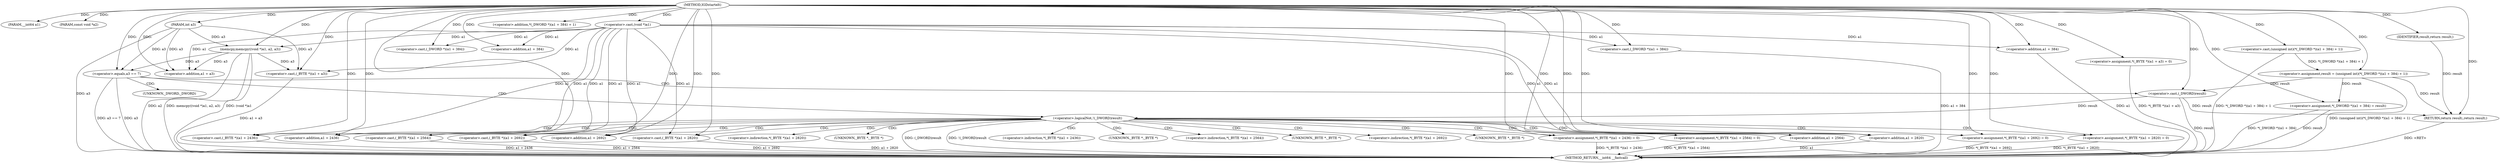 digraph IGDstartelt {  
"1000102" [label = "(METHOD,IGDstartelt)" ]
"1000187" [label = "(METHOD_RETURN,__int64 __fastcall)" ]
"1000103" [label = "(PARAM,__int64 a1)" ]
"1000104" [label = "(PARAM,const void *a2)" ]
"1000105" [label = "(PARAM,int a3)" ]
"1000108" [label = "(memcpy,memcpy((void *)a1, a2, a3))" ]
"1000109" [label = "(<operator>.cast,(void *)a1)" ]
"1000114" [label = "(<operator>.assignment,*(_BYTE *)(a1 + a3) = 0)" ]
"1000116" [label = "(<operator>.cast,(_BYTE *)(a1 + a3))" ]
"1000118" [label = "(<operator>.addition,a1 + a3)" ]
"1000122" [label = "(<operator>.assignment,result = (unsigned int)(*(_DWORD *)(a1 + 384) + 1))" ]
"1000124" [label = "(<operator>.cast,(unsigned int)(*(_DWORD *)(a1 + 384) + 1))" ]
"1000128" [label = "(<operator>.cast,(_DWORD *)(a1 + 384))" ]
"1000130" [label = "(<operator>.addition,a1 + 384)" ]
"1000126" [label = "(<operator>.addition,*(_DWORD *)(a1 + 384) + 1)" ]
"1000134" [label = "(<operator>.assignment,*(_DWORD *)(a1 + 384) = result)" ]
"1000136" [label = "(<operator>.cast,(_DWORD *)(a1 + 384))" ]
"1000138" [label = "(<operator>.addition,a1 + 384)" ]
"1000143" [label = "(<operator>.equals,a3 == 7)" ]
"1000148" [label = "(<operator>.logicalNot,!(_DWORD)result)" ]
"1000149" [label = "(<operator>.cast,(_DWORD)result)" ]
"1000153" [label = "(<operator>.assignment,*(_BYTE *)(a1 + 2436) = 0)" ]
"1000155" [label = "(<operator>.cast,(_BYTE *)(a1 + 2436))" ]
"1000157" [label = "(<operator>.addition,a1 + 2436)" ]
"1000161" [label = "(<operator>.assignment,*(_BYTE *)(a1 + 2564) = 0)" ]
"1000163" [label = "(<operator>.cast,(_BYTE *)(a1 + 2564))" ]
"1000165" [label = "(<operator>.addition,a1 + 2564)" ]
"1000169" [label = "(<operator>.assignment,*(_BYTE *)(a1 + 2692) = 0)" ]
"1000171" [label = "(<operator>.cast,(_BYTE *)(a1 + 2692))" ]
"1000173" [label = "(<operator>.addition,a1 + 2692)" ]
"1000177" [label = "(<operator>.assignment,*(_BYTE *)(a1 + 2820) = 0)" ]
"1000179" [label = "(<operator>.cast,(_BYTE *)(a1 + 2820))" ]
"1000181" [label = "(<operator>.addition,a1 + 2820)" ]
"1000185" [label = "(RETURN,return result;,return result;)" ]
"1000186" [label = "(IDENTIFIER,result,return result;)" ]
"1000150" [label = "(UNKNOWN,_DWORD,_DWORD)" ]
"1000154" [label = "(<operator>.indirection,*(_BYTE *)(a1 + 2436))" ]
"1000156" [label = "(UNKNOWN,_BYTE *,_BYTE *)" ]
"1000162" [label = "(<operator>.indirection,*(_BYTE *)(a1 + 2564))" ]
"1000164" [label = "(UNKNOWN,_BYTE *,_BYTE *)" ]
"1000170" [label = "(<operator>.indirection,*(_BYTE *)(a1 + 2692))" ]
"1000172" [label = "(UNKNOWN,_BYTE *,_BYTE *)" ]
"1000178" [label = "(<operator>.indirection,*(_BYTE *)(a1 + 2820))" ]
"1000180" [label = "(UNKNOWN,_BYTE *,_BYTE *)" ]
  "1000179" -> "1000187"  [ label = "DDG: a1 + 2820"] 
  "1000108" -> "1000187"  [ label = "DDG: (void *)a1"] 
  "1000122" -> "1000187"  [ label = "DDG: (unsigned int)(*(_DWORD *)(a1 + 384) + 1)"] 
  "1000136" -> "1000187"  [ label = "DDG: a1 + 384"] 
  "1000169" -> "1000187"  [ label = "DDG: *(_BYTE *)(a1 + 2692)"] 
  "1000153" -> "1000187"  [ label = "DDG: *(_BYTE *)(a1 + 2436)"] 
  "1000143" -> "1000187"  [ label = "DDG: a3"] 
  "1000143" -> "1000187"  [ label = "DDG: a3 == 7"] 
  "1000138" -> "1000187"  [ label = "DDG: a1"] 
  "1000116" -> "1000187"  [ label = "DDG: a1 + a3"] 
  "1000105" -> "1000187"  [ label = "DDG: a3"] 
  "1000155" -> "1000187"  [ label = "DDG: a1 + 2436"] 
  "1000177" -> "1000187"  [ label = "DDG: *(_BYTE *)(a1 + 2820)"] 
  "1000148" -> "1000187"  [ label = "DDG: (_DWORD)result"] 
  "1000181" -> "1000187"  [ label = "DDG: a1"] 
  "1000148" -> "1000187"  [ label = "DDG: !(_DWORD)result"] 
  "1000114" -> "1000187"  [ label = "DDG: *(_BYTE *)(a1 + a3)"] 
  "1000134" -> "1000187"  [ label = "DDG: *(_DWORD *)(a1 + 384)"] 
  "1000134" -> "1000187"  [ label = "DDG: result"] 
  "1000124" -> "1000187"  [ label = "DDG: *(_DWORD *)(a1 + 384) + 1"] 
  "1000171" -> "1000187"  [ label = "DDG: a1 + 2692"] 
  "1000108" -> "1000187"  [ label = "DDG: a2"] 
  "1000108" -> "1000187"  [ label = "DDG: memcpy((void *)a1, a2, a3)"] 
  "1000163" -> "1000187"  [ label = "DDG: a1 + 2564"] 
  "1000161" -> "1000187"  [ label = "DDG: *(_BYTE *)(a1 + 2564)"] 
  "1000149" -> "1000187"  [ label = "DDG: result"] 
  "1000185" -> "1000187"  [ label = "DDG: <RET>"] 
  "1000102" -> "1000103"  [ label = "DDG: "] 
  "1000102" -> "1000104"  [ label = "DDG: "] 
  "1000102" -> "1000105"  [ label = "DDG: "] 
  "1000109" -> "1000108"  [ label = "DDG: a1"] 
  "1000102" -> "1000109"  [ label = "DDG: "] 
  "1000102" -> "1000108"  [ label = "DDG: "] 
  "1000105" -> "1000108"  [ label = "DDG: a3"] 
  "1000102" -> "1000114"  [ label = "DDG: "] 
  "1000109" -> "1000116"  [ label = "DDG: a1"] 
  "1000102" -> "1000116"  [ label = "DDG: "] 
  "1000108" -> "1000116"  [ label = "DDG: a3"] 
  "1000105" -> "1000116"  [ label = "DDG: a3"] 
  "1000109" -> "1000118"  [ label = "DDG: a1"] 
  "1000102" -> "1000118"  [ label = "DDG: "] 
  "1000108" -> "1000118"  [ label = "DDG: a3"] 
  "1000105" -> "1000118"  [ label = "DDG: a3"] 
  "1000124" -> "1000122"  [ label = "DDG: *(_DWORD *)(a1 + 384) + 1"] 
  "1000102" -> "1000122"  [ label = "DDG: "] 
  "1000102" -> "1000124"  [ label = "DDG: "] 
  "1000102" -> "1000128"  [ label = "DDG: "] 
  "1000109" -> "1000128"  [ label = "DDG: a1"] 
  "1000102" -> "1000130"  [ label = "DDG: "] 
  "1000109" -> "1000130"  [ label = "DDG: a1"] 
  "1000102" -> "1000126"  [ label = "DDG: "] 
  "1000122" -> "1000134"  [ label = "DDG: result"] 
  "1000102" -> "1000134"  [ label = "DDG: "] 
  "1000102" -> "1000136"  [ label = "DDG: "] 
  "1000109" -> "1000136"  [ label = "DDG: a1"] 
  "1000102" -> "1000138"  [ label = "DDG: "] 
  "1000109" -> "1000138"  [ label = "DDG: a1"] 
  "1000105" -> "1000143"  [ label = "DDG: a3"] 
  "1000102" -> "1000143"  [ label = "DDG: "] 
  "1000108" -> "1000143"  [ label = "DDG: a3"] 
  "1000149" -> "1000148"  [ label = "DDG: result"] 
  "1000102" -> "1000149"  [ label = "DDG: "] 
  "1000122" -> "1000149"  [ label = "DDG: result"] 
  "1000102" -> "1000153"  [ label = "DDG: "] 
  "1000102" -> "1000155"  [ label = "DDG: "] 
  "1000109" -> "1000155"  [ label = "DDG: a1"] 
  "1000102" -> "1000157"  [ label = "DDG: "] 
  "1000109" -> "1000157"  [ label = "DDG: a1"] 
  "1000102" -> "1000161"  [ label = "DDG: "] 
  "1000102" -> "1000163"  [ label = "DDG: "] 
  "1000109" -> "1000163"  [ label = "DDG: a1"] 
  "1000102" -> "1000165"  [ label = "DDG: "] 
  "1000109" -> "1000165"  [ label = "DDG: a1"] 
  "1000102" -> "1000169"  [ label = "DDG: "] 
  "1000102" -> "1000171"  [ label = "DDG: "] 
  "1000109" -> "1000171"  [ label = "DDG: a1"] 
  "1000102" -> "1000173"  [ label = "DDG: "] 
  "1000109" -> "1000173"  [ label = "DDG: a1"] 
  "1000102" -> "1000177"  [ label = "DDG: "] 
  "1000102" -> "1000179"  [ label = "DDG: "] 
  "1000109" -> "1000179"  [ label = "DDG: a1"] 
  "1000102" -> "1000181"  [ label = "DDG: "] 
  "1000109" -> "1000181"  [ label = "DDG: a1"] 
  "1000186" -> "1000185"  [ label = "DDG: result"] 
  "1000149" -> "1000185"  [ label = "DDG: result"] 
  "1000122" -> "1000185"  [ label = "DDG: result"] 
  "1000102" -> "1000185"  [ label = "DDG: "] 
  "1000102" -> "1000186"  [ label = "DDG: "] 
  "1000143" -> "1000150"  [ label = "CDG: "] 
  "1000143" -> "1000149"  [ label = "CDG: "] 
  "1000143" -> "1000148"  [ label = "CDG: "] 
  "1000148" -> "1000173"  [ label = "CDG: "] 
  "1000148" -> "1000172"  [ label = "CDG: "] 
  "1000148" -> "1000171"  [ label = "CDG: "] 
  "1000148" -> "1000170"  [ label = "CDG: "] 
  "1000148" -> "1000169"  [ label = "CDG: "] 
  "1000148" -> "1000165"  [ label = "CDG: "] 
  "1000148" -> "1000164"  [ label = "CDG: "] 
  "1000148" -> "1000163"  [ label = "CDG: "] 
  "1000148" -> "1000162"  [ label = "CDG: "] 
  "1000148" -> "1000161"  [ label = "CDG: "] 
  "1000148" -> "1000181"  [ label = "CDG: "] 
  "1000148" -> "1000180"  [ label = "CDG: "] 
  "1000148" -> "1000179"  [ label = "CDG: "] 
  "1000148" -> "1000178"  [ label = "CDG: "] 
  "1000148" -> "1000177"  [ label = "CDG: "] 
  "1000148" -> "1000157"  [ label = "CDG: "] 
  "1000148" -> "1000156"  [ label = "CDG: "] 
  "1000148" -> "1000155"  [ label = "CDG: "] 
  "1000148" -> "1000154"  [ label = "CDG: "] 
  "1000148" -> "1000153"  [ label = "CDG: "] 
}
